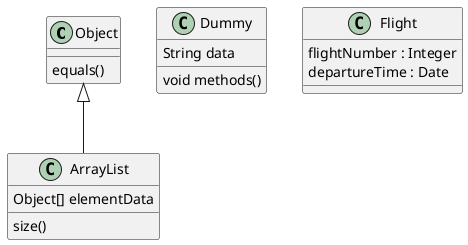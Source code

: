 @startuml

    Object <|-- ArrayList

    Object : equals()
    ArrayList : Object[] elementData
    ArrayList : size()

    class Dummy {
      String data
      void methods()
    }

    class Flight {
       flightNumber : Integer
       departureTime : Date
    }

@enduml